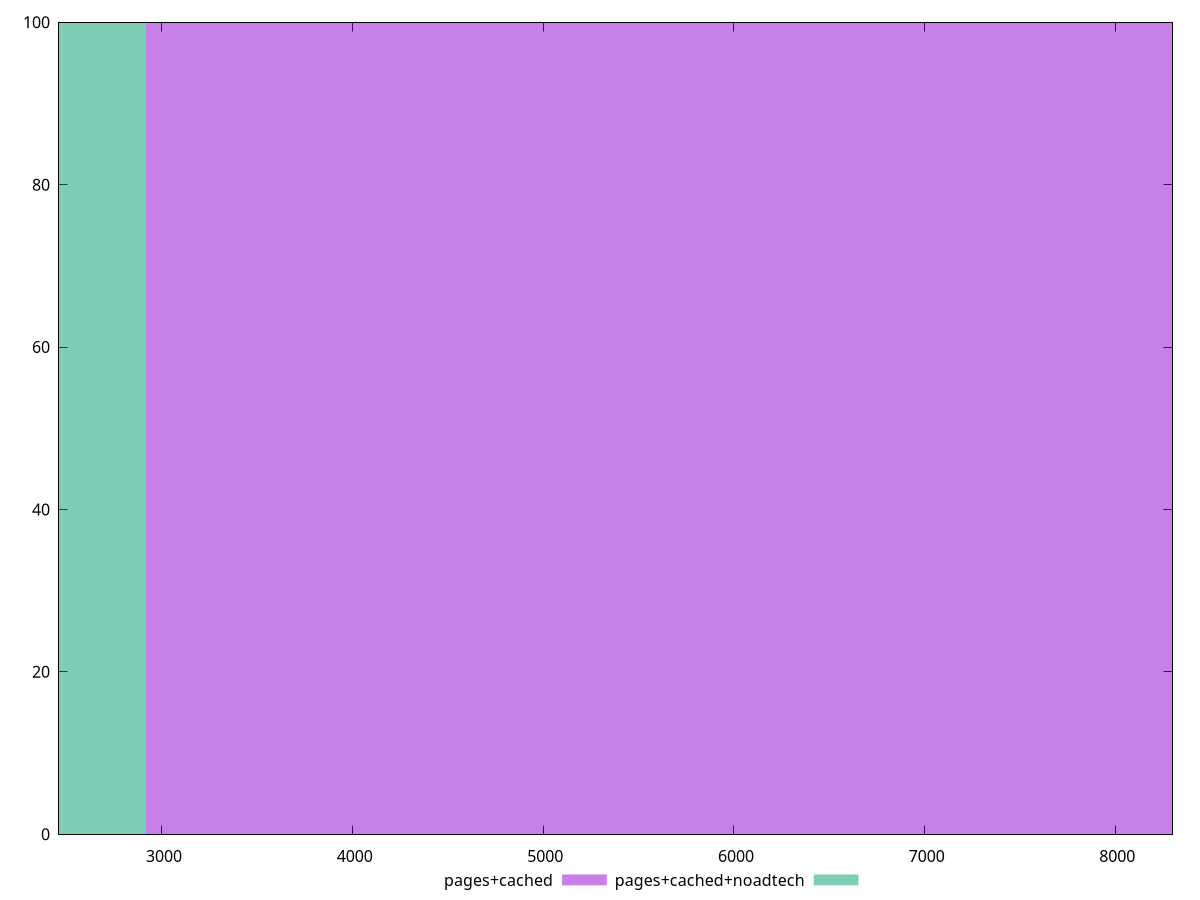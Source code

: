 reset

$pagesCached <<EOF
5832.47943729597 100
EOF

$pagesCachedNoadtech <<EOF
0 100
EOF

set key outside below
set boxwidth 5832.47943729597
set xrange [2460:8300]
set yrange [0:100]
set trange [0:100]
set style fill transparent solid 0.5 noborder
set terminal svg size 640, 500 enhanced background rgb 'white'
set output "report_00018_2021-02-10T15-25-16.877Z/uses-text-compression/comparison/histogram/1_vs_2.svg"

plot $pagesCached title "pages+cached" with boxes, \
     $pagesCachedNoadtech title "pages+cached+noadtech" with boxes

reset
